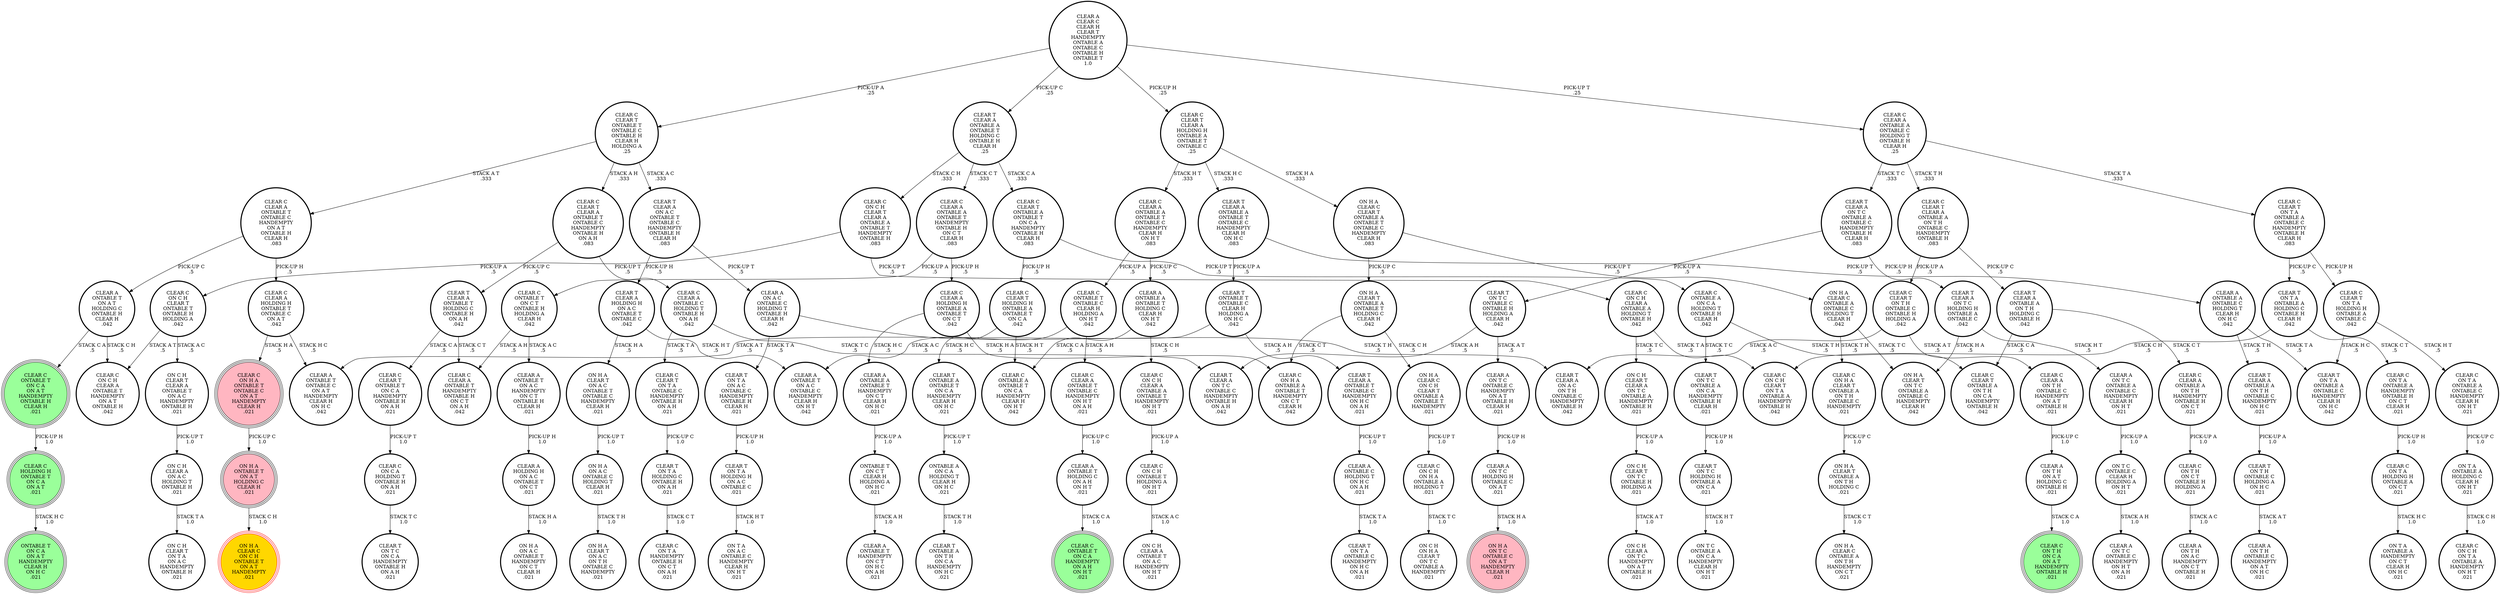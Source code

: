 digraph {
"CLEAR A\nONTABLE T\nON A C\nHANDEMPTY\nON C T\nONTABLE H\nCLEAR H\n.021\n" -> "CLEAR A\nHOLDING H\nON A C\nONTABLE T\nON C T\n.021\n"[label="PICK-UP H\n1.0\n"];
"CLEAR A\nONTABLE T\nON A T\nHOLDING C\nONTABLE H\nCLEAR H\n.042\n" -> "CLEAR C\nONTABLE T\nON C A\nON A T\nHANDEMPTY\nONTABLE H\nCLEAR H\n.021\n"[label="STACK C A\n.5\n"];
"CLEAR A\nONTABLE T\nON A T\nHOLDING C\nONTABLE H\nCLEAR H\n.042\n" -> "CLEAR C\nON C H\nCLEAR A\nONTABLE T\nHANDEMPTY\nON A T\nONTABLE H\n.042\n"[label="STACK C H\n.5\n"];
"ON H A\nCLEAR T\nONTABLE A\nON T H\nHOLDING C\n.021\n" -> "ON H A\nCLEAR C\nONTABLE A\nON T H\nHANDEMPTY\nON C T\n.021\n"[label="STACK C T\n1.0\n"];
"CLEAR C\nCLEAR T\nONTABLE T\nON C A\nHANDEMPTY\nONTABLE H\nON A H\n.021\n" -> "CLEAR C\nON C A\nHOLDING T\nONTABLE H\nON A H\n.021\n"[label="PICK-UP T\n1.0\n"];
"CLEAR T\nONTABLE A\nONTABLE T\nON C A\nHANDEMPTY\nCLEAR H\nON H C\n.021\n" -> "ONTABLE A\nON C A\nHOLDING T\nCLEAR H\nON H C\n.021\n"[label="PICK-UP T\n1.0\n"];
"CLEAR C\nHOLDING H\nONTABLE T\nON C A\nON A T\n.021\n" -> "ONTABLE T\nON C A\nON A T\nHANDEMPTY\nCLEAR H\nON H C\n.021\n"[label="STACK H C\n1.0\n"];
"CLEAR C\nCLEAR T\nONTABLE T\nONTABLE C\nONTABLE H\nCLEAR H\nHOLDING A\n.25\n" -> "CLEAR T\nCLEAR A\nON A C\nONTABLE T\nONTABLE C\nHANDEMPTY\nONTABLE H\nCLEAR H\n.083\n"[label="STACK A C\n.333\n"];
"CLEAR C\nCLEAR T\nONTABLE T\nONTABLE C\nONTABLE H\nCLEAR H\nHOLDING A\n.25\n" -> "CLEAR C\nCLEAR T\nCLEAR A\nONTABLE T\nONTABLE C\nHANDEMPTY\nONTABLE H\nON A H\n.083\n"[label="STACK A H\n.333\n"];
"CLEAR C\nCLEAR T\nONTABLE T\nONTABLE C\nONTABLE H\nCLEAR H\nHOLDING A\n.25\n" -> "CLEAR C\nCLEAR A\nONTABLE T\nONTABLE C\nHANDEMPTY\nON A T\nONTABLE H\nCLEAR H\n.083\n"[label="STACK A T\n.333\n"];
"CLEAR C\nON T A\nONTABLE A\nONTABLE C\nHANDEMPTY\nCLEAR H\nON H T\n.021\n" -> "ON T A\nONTABLE A\nHOLDING C\nCLEAR H\nON H T\n.021\n"[label="PICK-UP C\n1.0\n"];
"CLEAR C\nON C H\nCLEAR A\nONTABLE A\nHOLDING T\nONTABLE H\n.042\n" -> "CLEAR C\nON C H\nCLEAR T\nON T A\nONTABLE A\nHANDEMPTY\nONTABLE H\n.042\n"[label="STACK T A\n.5\n"];
"CLEAR C\nON C H\nCLEAR A\nONTABLE A\nHOLDING T\nONTABLE H\n.042\n" -> "ON C H\nCLEAR T\nCLEAR A\nON T C\nONTABLE A\nHANDEMPTY\nONTABLE H\n.021\n"[label="STACK T C\n.5\n"];
"CLEAR C\nON T A\nONTABLE A\nHANDEMPTY\nONTABLE H\nON C T\nCLEAR H\n.021\n" -> "CLEAR C\nON T A\nHOLDING H\nONTABLE A\nON C T\n.021\n"[label="PICK-UP H\n1.0\n"];
"CLEAR C\nON C H\nONTABLE T\nHOLDING A\nON H T\n.021\n" -> "ON C H\nCLEAR A\nONTABLE T\nON A C\nHANDEMPTY\nON H T\n.021\n"[label="STACK A C\n1.0\n"];
"CLEAR T\nCLEAR A\nONTABLE T\nONTABLE C\nHANDEMPTY\nON H C\nON A H\n.021\n" -> "CLEAR A\nONTABLE C\nHOLDING T\nON H C\nON A H\n.021\n"[label="PICK-UP T\n1.0\n"];
"CLEAR C\nON C A\nHOLDING T\nONTABLE H\nON A H\n.021\n" -> "CLEAR T\nON T C\nON C A\nHANDEMPTY\nONTABLE H\nON A H\n.021\n"[label="STACK T C\n1.0\n"];
"ON H A\nCLEAR C\nON C H\nCLEAR T\nONTABLE A\nONTABLE T\nHANDEMPTY\n.021\n" -> "CLEAR C\nON C H\nON H A\nONTABLE A\nHOLDING T\n.021\n"[label="PICK-UP T\n1.0\n"];
"CLEAR C\nONTABLE T\nON C T\nONTABLE H\nHOLDING A\nCLEAR H\n.042\n" -> "CLEAR A\nONTABLE T\nON A C\nHANDEMPTY\nON C T\nONTABLE H\nCLEAR H\n.021\n"[label="STACK A C\n.5\n"];
"CLEAR C\nONTABLE T\nON C T\nONTABLE H\nHOLDING A\nCLEAR H\n.042\n" -> "CLEAR C\nCLEAR A\nONTABLE T\nHANDEMPTY\nONTABLE H\nON C T\nON A H\n.042\n"[label="STACK A H\n.5\n"];
"ON H A\nONTABLE T\nON A T\nHOLDING C\nCLEAR H\n.021\n" -> "ON H A\nCLEAR C\nON C H\nONTABLE T\nON A T\nHANDEMPTY\n.021\n"[label="STACK C H\n1.0\n"];
"CLEAR C\nCLEAR T\nON T H\nONTABLE C\nONTABLE H\nHOLDING A\n.042\n" -> "CLEAR C\nCLEAR A\nON T H\nONTABLE C\nHANDEMPTY\nON A T\nONTABLE H\n.021\n"[label="STACK A T\n.5\n"];
"CLEAR C\nCLEAR T\nON T H\nONTABLE C\nONTABLE H\nHOLDING A\n.042\n" -> "CLEAR T\nCLEAR A\nON A C\nON T H\nONTABLE C\nHANDEMPTY\nONTABLE H\n.042\n"[label="STACK A C\n.5\n"];
"CLEAR C\nCLEAR T\nONTABLE A\nONTABLE T\nON C A\nHANDEMPTY\nONTABLE H\nCLEAR H\n.083\n" -> "CLEAR C\nONTABLE A\nON C A\nHOLDING T\nONTABLE H\nCLEAR H\n.042\n"[label="PICK-UP T\n.5\n"];
"CLEAR C\nCLEAR T\nONTABLE A\nONTABLE T\nON C A\nHANDEMPTY\nONTABLE H\nCLEAR H\n.083\n" -> "CLEAR C\nCLEAR T\nHOLDING H\nONTABLE A\nONTABLE T\nON C A\n.042\n"[label="PICK-UP H\n.5\n"];
"ON T C\nONTABLE C\nCLEAR H\nHOLDING A\nON H T\n.021\n" -> "CLEAR A\nON T C\nONTABLE C\nHANDEMPTY\nON H T\nON A H\n.021\n"[label="STACK A H\n1.0\n"];
"CLEAR T\nCLEAR A\nHOLDING H\nON A C\nONTABLE T\nONTABLE C\n.042\n" -> "CLEAR A\nONTABLE T\nON A C\nONTABLE C\nHANDEMPTY\nCLEAR H\nON H T\n.042\n"[label="STACK H T\n.5\n"];
"CLEAR T\nCLEAR A\nHOLDING H\nON A C\nONTABLE T\nONTABLE C\n.042\n" -> "ON H A\nCLEAR T\nON A C\nONTABLE T\nONTABLE C\nHANDEMPTY\nCLEAR H\n.021\n"[label="STACK H A\n.5\n"];
"CLEAR A\nONTABLE T\nHOLDING C\nON A H\nON H T\n.021\n" -> "CLEAR C\nONTABLE T\nON C A\nHANDEMPTY\nON A H\nON H T\n.021\n"[label="STACK C A\n1.0\n"];
"CLEAR A\nCLEAR C\nCLEAR H\nCLEAR T\nHANDEMPTY\nONTABLE A\nONTABLE C\nONTABLE H\nONTABLE T\n1.0\n" -> "CLEAR C\nCLEAR T\nONTABLE T\nONTABLE C\nONTABLE H\nCLEAR H\nHOLDING A\n.25\n"[label="PICK-UP A\n.25\n"];
"CLEAR A\nCLEAR C\nCLEAR H\nCLEAR T\nHANDEMPTY\nONTABLE A\nONTABLE C\nONTABLE H\nONTABLE T\n1.0\n" -> "CLEAR T\nCLEAR A\nONTABLE A\nONTABLE T\nHOLDING C\nONTABLE H\nCLEAR H\n.25\n"[label="PICK-UP C\n.25\n"];
"CLEAR A\nCLEAR C\nCLEAR H\nCLEAR T\nHANDEMPTY\nONTABLE A\nONTABLE C\nONTABLE H\nONTABLE T\n1.0\n" -> "CLEAR C\nCLEAR T\nCLEAR A\nHOLDING H\nONTABLE A\nONTABLE T\nONTABLE C\n.25\n"[label="PICK-UP H\n.25\n"];
"CLEAR A\nCLEAR C\nCLEAR H\nCLEAR T\nHANDEMPTY\nONTABLE A\nONTABLE C\nONTABLE H\nONTABLE T\n1.0\n" -> "CLEAR C\nCLEAR A\nONTABLE A\nONTABLE C\nHOLDING T\nONTABLE H\nCLEAR H\n.25\n"[label="PICK-UP T\n.25\n"];
"CLEAR T\nCLEAR A\nON T C\nHOLDING H\nONTABLE A\nONTABLE C\n.042\n" -> "ON H A\nCLEAR T\nON T C\nONTABLE A\nONTABLE C\nHANDEMPTY\nCLEAR H\n.042\n"[label="STACK H A\n.5\n"];
"CLEAR T\nCLEAR A\nON T C\nHOLDING H\nONTABLE A\nONTABLE C\n.042\n" -> "CLEAR A\nON T C\nONTABLE A\nONTABLE C\nHANDEMPTY\nCLEAR H\nON H T\n.021\n"[label="STACK H T\n.5\n"];
"CLEAR A\nONTABLE A\nONTABLE T\nHOLDING C\nCLEAR H\nON H T\n.042\n" -> "CLEAR C\nONTABLE A\nONTABLE T\nON C A\nHANDEMPTY\nCLEAR H\nON H T\n.042\n"[label="STACK C A\n.5\n"];
"CLEAR A\nONTABLE A\nONTABLE T\nHOLDING C\nCLEAR H\nON H T\n.042\n" -> "CLEAR C\nON C H\nCLEAR A\nONTABLE A\nONTABLE T\nHANDEMPTY\nON H T\n.021\n"[label="STACK C H\n.5\n"];
"ON C H\nCLEAR T\nCLEAR A\nONTABLE T\nON A C\nHANDEMPTY\nONTABLE H\n.021\n" -> "ON C H\nCLEAR A\nON A C\nHOLDING T\nONTABLE H\n.021\n"[label="PICK-UP T\n1.0\n"];
"CLEAR C\nON H A\nONTABLE T\nONTABLE C\nON A T\nHANDEMPTY\nCLEAR H\n.021\n" -> "ON H A\nONTABLE T\nON A T\nHOLDING C\nCLEAR H\n.021\n"[label="PICK-UP C\n1.0\n"];
"CLEAR T\nON T C\nHOLDING H\nONTABLE A\nON C A\n.021\n" -> "ON T C\nONTABLE A\nON C A\nHANDEMPTY\nCLEAR H\nON H T\n.021\n"[label="STACK H T\n1.0\n"];
"CLEAR T\nON T C\nONTABLE C\nONTABLE H\nHOLDING A\nCLEAR H\n.042\n" -> "CLEAR A\nON T C\nONTABLE C\nHANDEMPTY\nON A T\nONTABLE H\nCLEAR H\n.021\n"[label="STACK A T\n.5\n"];
"CLEAR T\nON T C\nONTABLE C\nONTABLE H\nHOLDING A\nCLEAR H\n.042\n" -> "CLEAR T\nCLEAR A\nON T C\nONTABLE C\nHANDEMPTY\nONTABLE H\nON A H\n.042\n"[label="STACK A H\n.5\n"];
"CLEAR C\nCLEAR A\nONTABLE C\nHOLDING T\nONTABLE H\nON A H\n.042\n" -> "CLEAR T\nCLEAR A\nON T C\nONTABLE C\nHANDEMPTY\nONTABLE H\nON A H\n.042\n"[label="STACK T C\n.5\n"];
"CLEAR C\nCLEAR A\nONTABLE C\nHOLDING T\nONTABLE H\nON A H\n.042\n" -> "CLEAR C\nCLEAR T\nON T A\nONTABLE C\nHANDEMPTY\nONTABLE H\nON A H\n.021\n"[label="STACK T A\n.5\n"];
"ON C H\nCLEAR A\nON A C\nHOLDING T\nONTABLE H\n.021\n" -> "ON C H\nCLEAR T\nON T A\nON A C\nHANDEMPTY\nONTABLE H\n.021\n"[label="STACK T A\n1.0\n"];
"CLEAR C\nCLEAR T\nCLEAR A\nHOLDING H\nONTABLE A\nONTABLE T\nONTABLE C\n.25\n" -> "ON H A\nCLEAR C\nCLEAR T\nONTABLE A\nONTABLE T\nONTABLE C\nHANDEMPTY\nCLEAR H\n.083\n"[label="STACK H A\n.333\n"];
"CLEAR C\nCLEAR T\nCLEAR A\nHOLDING H\nONTABLE A\nONTABLE T\nONTABLE C\n.25\n" -> "CLEAR T\nCLEAR A\nONTABLE A\nONTABLE T\nONTABLE C\nHANDEMPTY\nCLEAR H\nON H C\n.083\n"[label="STACK H C\n.333\n"];
"CLEAR C\nCLEAR T\nCLEAR A\nHOLDING H\nONTABLE A\nONTABLE T\nONTABLE C\n.25\n" -> "CLEAR C\nCLEAR A\nONTABLE A\nONTABLE T\nONTABLE C\nHANDEMPTY\nCLEAR H\nON H T\n.083\n"[label="STACK H T\n.333\n"];
"CLEAR T\nON T H\nONTABLE C\nHOLDING A\nON H C\n.021\n" -> "CLEAR A\nON T H\nONTABLE C\nHANDEMPTY\nON A T\nON H C\n.021\n"[label="STACK A T\n1.0\n"];
"CLEAR T\nCLEAR A\nON T C\nONTABLE A\nONTABLE C\nHANDEMPTY\nONTABLE H\nCLEAR H\n.083\n" -> "CLEAR T\nCLEAR A\nON T C\nHOLDING H\nONTABLE A\nONTABLE C\n.042\n"[label="PICK-UP H\n.5\n"];
"CLEAR T\nCLEAR A\nON T C\nONTABLE A\nONTABLE C\nHANDEMPTY\nONTABLE H\nCLEAR H\n.083\n" -> "CLEAR T\nON T C\nONTABLE C\nONTABLE H\nHOLDING A\nCLEAR H\n.042\n"[label="PICK-UP A\n.5\n"];
"CLEAR C\nCLEAR A\nONTABLE A\nONTABLE T\nONTABLE C\nHANDEMPTY\nCLEAR H\nON H T\n.083\n" -> "CLEAR A\nONTABLE A\nONTABLE T\nHOLDING C\nCLEAR H\nON H T\n.042\n"[label="PICK-UP C\n.5\n"];
"CLEAR C\nCLEAR A\nONTABLE A\nONTABLE T\nONTABLE C\nHANDEMPTY\nCLEAR H\nON H T\n.083\n" -> "CLEAR C\nONTABLE T\nONTABLE C\nCLEAR H\nHOLDING A\nON H T\n.042\n"[label="PICK-UP A\n.5\n"];
"CLEAR C\nCLEAR A\nHOLDING H\nONTABLE A\nONTABLE T\nON C T\n.042\n" -> "CLEAR A\nONTABLE A\nONTABLE T\nHANDEMPTY\nON C T\nCLEAR H\nON H C\n.021\n"[label="STACK H C\n.5\n"];
"CLEAR C\nCLEAR A\nHOLDING H\nONTABLE A\nONTABLE T\nON C T\n.042\n" -> "CLEAR C\nON H A\nONTABLE A\nONTABLE T\nHANDEMPTY\nON C T\nCLEAR H\n.042\n"[label="STACK H A\n.5\n"];
"CLEAR T\nON T A\nON A C\nONTABLE C\nHANDEMPTY\nONTABLE H\nCLEAR H\n.021\n" -> "CLEAR T\nON T A\nHOLDING H\nON A C\nONTABLE C\n.021\n"[label="PICK-UP H\n1.0\n"];
"CLEAR C\nON T H\nON C T\nONTABLE H\nHOLDING A\n.021\n" -> "CLEAR A\nON T H\nON A C\nHANDEMPTY\nON C T\nONTABLE H\n.021\n"[label="STACK A C\n1.0\n"];
"CLEAR C\nCLEAR A\nONTABLE A\nONTABLE C\nHOLDING T\nONTABLE H\nCLEAR H\n.25\n" -> "CLEAR T\nCLEAR A\nON T C\nONTABLE A\nONTABLE C\nHANDEMPTY\nONTABLE H\nCLEAR H\n.083\n"[label="STACK T C\n.333\n"];
"CLEAR C\nCLEAR A\nONTABLE A\nONTABLE C\nHOLDING T\nONTABLE H\nCLEAR H\n.25\n" -> "CLEAR C\nCLEAR T\nCLEAR A\nONTABLE A\nON T H\nONTABLE C\nHANDEMPTY\nONTABLE H\n.083\n"[label="STACK T H\n.333\n"];
"CLEAR C\nCLEAR A\nONTABLE A\nONTABLE C\nHOLDING T\nONTABLE H\nCLEAR H\n.25\n" -> "CLEAR C\nCLEAR T\nON T A\nONTABLE A\nONTABLE C\nHANDEMPTY\nONTABLE H\nCLEAR H\n.083\n"[label="STACK T A\n.333\n"];
"ONTABLE A\nON C A\nHOLDING T\nCLEAR H\nON H C\n.021\n" -> "CLEAR T\nONTABLE A\nON T H\nON C A\nHANDEMPTY\nON H C\n.021\n"[label="STACK T H\n1.0\n"];
"CLEAR A\nONTABLE C\nHOLDING T\nON H C\nON A H\n.021\n" -> "CLEAR T\nON T A\nONTABLE C\nHANDEMPTY\nON H C\nON A H\n.021\n"[label="STACK T A\n1.0\n"];
"CLEAR T\nCLEAR A\nONTABLE T\nHOLDING C\nONTABLE H\nON A H\n.042\n" -> "CLEAR C\nCLEAR T\nONTABLE T\nON C A\nHANDEMPTY\nONTABLE H\nON A H\n.021\n"[label="STACK C A\n.5\n"];
"CLEAR T\nCLEAR A\nONTABLE T\nHOLDING C\nONTABLE H\nON A H\n.042\n" -> "CLEAR C\nCLEAR A\nONTABLE T\nHANDEMPTY\nONTABLE H\nON C T\nON A H\n.042\n"[label="STACK C T\n.5\n"];
"ONTABLE T\nON C T\nCLEAR H\nHOLDING A\nON H C\n.021\n" -> "CLEAR A\nONTABLE T\nHANDEMPTY\nON C T\nON H C\nON A H\n.021\n"[label="STACK A H\n1.0\n"];
"CLEAR C\nONTABLE T\nON C A\nON A T\nHANDEMPTY\nONTABLE H\nCLEAR H\n.021\n" -> "CLEAR C\nHOLDING H\nONTABLE T\nON C A\nON A T\n.021\n"[label="PICK-UP H\n1.0\n"];
"CLEAR T\nON T C\nONTABLE A\nON C A\nHANDEMPTY\nONTABLE H\nCLEAR H\n.021\n" -> "CLEAR T\nON T C\nHOLDING H\nONTABLE A\nON C A\n.021\n"[label="PICK-UP H\n1.0\n"];
"CLEAR A\nONTABLE A\nONTABLE C\nHOLDING T\nCLEAR H\nON H C\n.042\n" -> "CLEAR T\nCLEAR A\nONTABLE A\nON T H\nONTABLE C\nHANDEMPTY\nON H C\n.021\n"[label="STACK T H\n.5\n"];
"CLEAR A\nONTABLE A\nONTABLE C\nHOLDING T\nCLEAR H\nON H C\n.042\n" -> "CLEAR T\nON T A\nONTABLE A\nONTABLE C\nHANDEMPTY\nCLEAR H\nON H C\n.042\n"[label="STACK T A\n.5\n"];
"ON H A\nCLEAR C\nCLEAR T\nONTABLE A\nONTABLE T\nONTABLE C\nHANDEMPTY\nCLEAR H\n.083\n" -> "ON H A\nCLEAR C\nONTABLE A\nONTABLE C\nHOLDING T\nCLEAR H\n.042\n"[label="PICK-UP T\n.5\n"];
"ON H A\nCLEAR C\nCLEAR T\nONTABLE A\nONTABLE T\nONTABLE C\nHANDEMPTY\nCLEAR H\n.083\n" -> "ON H A\nCLEAR T\nONTABLE A\nONTABLE T\nHOLDING C\nCLEAR H\n.042\n"[label="PICK-UP C\n.5\n"];
"CLEAR T\nCLEAR A\nONTABLE A\nONTABLE T\nHOLDING C\nONTABLE H\nCLEAR H\n.25\n" -> "CLEAR C\nCLEAR T\nONTABLE A\nONTABLE T\nON C A\nHANDEMPTY\nONTABLE H\nCLEAR H\n.083\n"[label="STACK C A\n.333\n"];
"CLEAR T\nCLEAR A\nONTABLE A\nONTABLE T\nHOLDING C\nONTABLE H\nCLEAR H\n.25\n" -> "CLEAR C\nON C H\nCLEAR T\nCLEAR A\nONTABLE A\nONTABLE T\nHANDEMPTY\nONTABLE H\n.083\n"[label="STACK C H\n.333\n"];
"CLEAR T\nCLEAR A\nONTABLE A\nONTABLE T\nHOLDING C\nONTABLE H\nCLEAR H\n.25\n" -> "CLEAR C\nCLEAR A\nONTABLE A\nONTABLE T\nHANDEMPTY\nONTABLE H\nON C T\nCLEAR H\n.083\n"[label="STACK C T\n.333\n"];
"CLEAR C\nCLEAR A\nONTABLE A\nON T H\nHANDEMPTY\nONTABLE H\nON C T\n.021\n" -> "CLEAR C\nON T H\nON C T\nONTABLE H\nHOLDING A\n.021\n"[label="PICK-UP A\n1.0\n"];
"CLEAR C\nON C H\nCLEAR T\nCLEAR A\nONTABLE A\nONTABLE T\nHANDEMPTY\nONTABLE H\n.083\n" -> "CLEAR C\nON C H\nCLEAR A\nONTABLE A\nHOLDING T\nONTABLE H\n.042\n"[label="PICK-UP T\n.5\n"];
"CLEAR C\nON C H\nCLEAR T\nCLEAR A\nONTABLE A\nONTABLE T\nHANDEMPTY\nONTABLE H\n.083\n" -> "CLEAR C\nON C H\nCLEAR T\nONTABLE T\nONTABLE H\nHOLDING A\n.042\n"[label="PICK-UP A\n.5\n"];
"CLEAR C\nCLEAR T\nCLEAR A\nONTABLE T\nONTABLE C\nHANDEMPTY\nONTABLE H\nON A H\n.083\n" -> "CLEAR T\nCLEAR A\nONTABLE T\nHOLDING C\nONTABLE H\nON A H\n.042\n"[label="PICK-UP C\n.5\n"];
"CLEAR C\nCLEAR T\nCLEAR A\nONTABLE T\nONTABLE C\nHANDEMPTY\nONTABLE H\nON A H\n.083\n" -> "CLEAR C\nCLEAR A\nONTABLE C\nHOLDING T\nONTABLE H\nON A H\n.042\n"[label="PICK-UP T\n.5\n"];
"CLEAR C\nCLEAR T\nCLEAR A\nONTABLE A\nON T H\nONTABLE C\nHANDEMPTY\nONTABLE H\n.083\n" -> "CLEAR C\nCLEAR T\nON T H\nONTABLE C\nONTABLE H\nHOLDING A\n.042\n"[label="PICK-UP A\n.5\n"];
"CLEAR C\nCLEAR T\nCLEAR A\nONTABLE A\nON T H\nONTABLE C\nHANDEMPTY\nONTABLE H\n.083\n" -> "CLEAR T\nCLEAR A\nONTABLE A\nON T H\nHOLDING C\nONTABLE H\n.042\n"[label="PICK-UP C\n.5\n"];
"CLEAR A\nON T C\nHOLDING H\nONTABLE C\nON A T\n.021\n" -> "ON H A\nON T C\nONTABLE C\nON A T\nHANDEMPTY\nCLEAR H\n.021\n"[label="STACK H A\n1.0\n"];
"CLEAR C\nONTABLE T\nONTABLE C\nCLEAR H\nHOLDING A\nON H T\n.042\n" -> "CLEAR A\nONTABLE T\nON A C\nONTABLE C\nHANDEMPTY\nCLEAR H\nON H T\n.042\n"[label="STACK A C\n.5\n"];
"CLEAR C\nONTABLE T\nONTABLE C\nCLEAR H\nHOLDING A\nON H T\n.042\n" -> "CLEAR C\nCLEAR A\nONTABLE T\nONTABLE C\nHANDEMPTY\nON H T\nON A H\n.021\n"[label="STACK A H\n.5\n"];
"CLEAR C\nON C H\nCLEAR A\nONTABLE A\nONTABLE T\nHANDEMPTY\nON H T\n.021\n" -> "CLEAR C\nON C H\nONTABLE T\nHOLDING A\nON H T\n.021\n"[label="PICK-UP A\n1.0\n"];
"CLEAR T\nON T A\nONTABLE A\nHOLDING C\nONTABLE H\nCLEAR H\n.042\n" -> "CLEAR C\nON T A\nONTABLE A\nHANDEMPTY\nONTABLE H\nON C T\nCLEAR H\n.021\n"[label="STACK C T\n.5\n"];
"CLEAR T\nON T A\nONTABLE A\nHOLDING C\nONTABLE H\nCLEAR H\n.042\n" -> "CLEAR C\nON C H\nCLEAR T\nON T A\nONTABLE A\nHANDEMPTY\nONTABLE H\n.042\n"[label="STACK C H\n.5\n"];
"CLEAR T\nONTABLE T\nONTABLE C\nCLEAR H\nHOLDING A\nON H C\n.042\n" -> "CLEAR T\nCLEAR A\nONTABLE T\nONTABLE C\nHANDEMPTY\nON H C\nON A H\n.021\n"[label="STACK A H\n.5\n"];
"CLEAR T\nONTABLE T\nONTABLE C\nCLEAR H\nHOLDING A\nON H C\n.042\n" -> "CLEAR A\nONTABLE T\nONTABLE C\nON A T\nHANDEMPTY\nCLEAR H\nON H C\n.042\n"[label="STACK A T\n.5\n"];
"CLEAR C\nCLEAR T\nHOLDING H\nONTABLE A\nONTABLE T\nON C A\n.042\n" -> "CLEAR T\nONTABLE A\nONTABLE T\nON C A\nHANDEMPTY\nCLEAR H\nON H C\n.021\n"[label="STACK H C\n.5\n"];
"CLEAR C\nCLEAR T\nHOLDING H\nONTABLE A\nONTABLE T\nON C A\n.042\n" -> "CLEAR C\nONTABLE A\nONTABLE T\nON C A\nHANDEMPTY\nCLEAR H\nON H T\n.042\n"[label="STACK H T\n.5\n"];
"CLEAR A\nON T C\nONTABLE C\nHANDEMPTY\nON A T\nONTABLE H\nCLEAR H\n.021\n" -> "CLEAR A\nON T C\nHOLDING H\nONTABLE C\nON A T\n.021\n"[label="PICK-UP H\n1.0\n"];
"ON H A\nCLEAR T\nON A C\nONTABLE T\nONTABLE C\nHANDEMPTY\nCLEAR H\n.021\n" -> "ON H A\nON A C\nONTABLE C\nHOLDING T\nCLEAR H\n.021\n"[label="PICK-UP T\n1.0\n"];
"CLEAR C\nCLEAR A\nONTABLE T\nONTABLE C\nHANDEMPTY\nON A T\nONTABLE H\nCLEAR H\n.083\n" -> "CLEAR C\nCLEAR A\nHOLDING H\nONTABLE T\nONTABLE C\nON A T\n.042\n"[label="PICK-UP H\n.5\n"];
"CLEAR C\nCLEAR A\nONTABLE T\nONTABLE C\nHANDEMPTY\nON A T\nONTABLE H\nCLEAR H\n.083\n" -> "CLEAR A\nONTABLE T\nON A T\nHOLDING C\nONTABLE H\nCLEAR H\n.042\n"[label="PICK-UP C\n.5\n"];
"CLEAR C\nCLEAR T\nON T A\nONTABLE C\nHANDEMPTY\nONTABLE H\nON A H\n.021\n" -> "CLEAR T\nON T A\nHOLDING C\nONTABLE H\nON A H\n.021\n"[label="PICK-UP C\n1.0\n"];
"CLEAR C\nON C H\nON H A\nONTABLE A\nHOLDING T\n.021\n" -> "ON C H\nON H A\nCLEAR T\nON T C\nONTABLE A\nHANDEMPTY\n.021\n"[label="STACK T C\n1.0\n"];
"CLEAR C\nCLEAR A\nON T H\nONTABLE C\nHANDEMPTY\nON A T\nONTABLE H\n.021\n" -> "CLEAR A\nON T H\nON A T\nHOLDING C\nONTABLE H\n.021\n"[label="PICK-UP C\n1.0\n"];
"CLEAR C\nON T A\nHOLDING H\nONTABLE A\nON C T\n.021\n" -> "ON T A\nONTABLE A\nHANDEMPTY\nON C T\nCLEAR H\nON H C\n.021\n"[label="STACK H C\n1.0\n"];
"CLEAR C\nCLEAR T\nON T A\nHOLDING H\nONTABLE A\nONTABLE C\n.042\n" -> "CLEAR T\nON T A\nONTABLE A\nONTABLE C\nHANDEMPTY\nCLEAR H\nON H C\n.042\n"[label="STACK H C\n.5\n"];
"CLEAR C\nCLEAR T\nON T A\nHOLDING H\nONTABLE A\nONTABLE C\n.042\n" -> "CLEAR C\nON T A\nONTABLE A\nONTABLE C\nHANDEMPTY\nCLEAR H\nON H T\n.021\n"[label="STACK H T\n.5\n"];
"CLEAR A\nHOLDING H\nON A C\nONTABLE T\nON C T\n.021\n" -> "ON H A\nON A C\nONTABLE T\nHANDEMPTY\nON C T\nCLEAR H\n.021\n"[label="STACK H A\n1.0\n"];
"CLEAR C\nCLEAR A\nONTABLE A\nONTABLE T\nHANDEMPTY\nONTABLE H\nON C T\nCLEAR H\n.083\n" -> "CLEAR C\nCLEAR A\nHOLDING H\nONTABLE A\nONTABLE T\nON C T\n.042\n"[label="PICK-UP H\n.5\n"];
"CLEAR C\nCLEAR A\nONTABLE A\nONTABLE T\nHANDEMPTY\nONTABLE H\nON C T\nCLEAR H\n.083\n" -> "CLEAR C\nONTABLE T\nON C T\nONTABLE H\nHOLDING A\nCLEAR H\n.042\n"[label="PICK-UP A\n.5\n"];
"CLEAR T\nCLEAR A\nONTABLE A\nON T H\nONTABLE C\nHANDEMPTY\nON H C\n.021\n" -> "CLEAR T\nON T H\nONTABLE C\nHOLDING A\nON H C\n.021\n"[label="PICK-UP A\n1.0\n"];
"CLEAR T\nCLEAR A\nON A C\nONTABLE T\nONTABLE C\nHANDEMPTY\nONTABLE H\nCLEAR H\n.083\n" -> "CLEAR A\nON A C\nONTABLE C\nHOLDING T\nONTABLE H\nCLEAR H\n.042\n"[label="PICK-UP T\n.5\n"];
"CLEAR T\nCLEAR A\nON A C\nONTABLE T\nONTABLE C\nHANDEMPTY\nONTABLE H\nCLEAR H\n.083\n" -> "CLEAR T\nCLEAR A\nHOLDING H\nON A C\nONTABLE T\nONTABLE C\n.042\n"[label="PICK-UP H\n.5\n"];
"CLEAR A\nON T H\nON A T\nHOLDING C\nONTABLE H\n.021\n" -> "CLEAR C\nON T H\nON C A\nON A T\nHANDEMPTY\nONTABLE H\n.021\n"[label="STACK C A\n1.0\n"];
"CLEAR C\nCLEAR A\nHOLDING H\nONTABLE T\nONTABLE C\nON A T\n.042\n" -> "CLEAR A\nONTABLE T\nONTABLE C\nON A T\nHANDEMPTY\nCLEAR H\nON H C\n.042\n"[label="STACK H C\n.5\n"];
"CLEAR C\nCLEAR A\nHOLDING H\nONTABLE T\nONTABLE C\nON A T\n.042\n" -> "CLEAR C\nON H A\nONTABLE T\nONTABLE C\nON A T\nHANDEMPTY\nCLEAR H\n.021\n"[label="STACK H A\n.5\n"];
"CLEAR C\nONTABLE A\nON C A\nHOLDING T\nONTABLE H\nCLEAR H\n.042\n" -> "CLEAR C\nCLEAR T\nONTABLE A\nON T H\nON C A\nHANDEMPTY\nONTABLE H\n.042\n"[label="STACK T H\n.5\n"];
"CLEAR C\nONTABLE A\nON C A\nHOLDING T\nONTABLE H\nCLEAR H\n.042\n" -> "CLEAR T\nON T C\nONTABLE A\nON C A\nHANDEMPTY\nONTABLE H\nCLEAR H\n.021\n"[label="STACK T C\n.5\n"];
"CLEAR A\nONTABLE A\nONTABLE T\nHANDEMPTY\nON C T\nCLEAR H\nON H C\n.021\n" -> "ONTABLE T\nON C T\nCLEAR H\nHOLDING A\nON H C\n.021\n"[label="PICK-UP A\n1.0\n"];
"CLEAR C\nON C H\nCLEAR T\nONTABLE T\nONTABLE H\nHOLDING A\n.042\n" -> "ON C H\nCLEAR T\nCLEAR A\nONTABLE T\nON A C\nHANDEMPTY\nONTABLE H\n.021\n"[label="STACK A C\n.5\n"];
"CLEAR C\nON C H\nCLEAR T\nONTABLE T\nONTABLE H\nHOLDING A\n.042\n" -> "CLEAR C\nON C H\nCLEAR A\nONTABLE T\nHANDEMPTY\nON A T\nONTABLE H\n.042\n"[label="STACK A T\n.5\n"];
"ON H A\nCLEAR C\nONTABLE A\nONTABLE C\nHOLDING T\nCLEAR H\n.042\n" -> "CLEAR C\nON H A\nCLEAR T\nONTABLE A\nON T H\nONTABLE C\nHANDEMPTY\n.021\n"[label="STACK T H\n.5\n"];
"ON H A\nCLEAR C\nONTABLE A\nONTABLE C\nHOLDING T\nCLEAR H\n.042\n" -> "ON H A\nCLEAR T\nON T C\nONTABLE A\nONTABLE C\nHANDEMPTY\nCLEAR H\n.042\n"[label="STACK T C\n.5\n"];
"ON T A\nONTABLE A\nHOLDING C\nCLEAR H\nON H T\n.021\n" -> "CLEAR C\nON C H\nON T A\nONTABLE A\nHANDEMPTY\nON H T\n.021\n"[label="STACK C H\n1.0\n"];
"ON C H\nCLEAR T\nON T C\nONTABLE H\nHOLDING A\n.021\n" -> "ON C H\nCLEAR A\nON T C\nHANDEMPTY\nON A T\nONTABLE H\n.021\n"[label="STACK A T\n1.0\n"];
"CLEAR A\nON T C\nONTABLE A\nONTABLE C\nHANDEMPTY\nCLEAR H\nON H T\n.021\n" -> "ON T C\nONTABLE C\nCLEAR H\nHOLDING A\nON H T\n.021\n"[label="PICK-UP A\n1.0\n"];
"CLEAR T\nCLEAR A\nONTABLE A\nON T H\nHOLDING C\nONTABLE H\n.042\n" -> "CLEAR C\nCLEAR T\nONTABLE A\nON T H\nON C A\nHANDEMPTY\nONTABLE H\n.042\n"[label="STACK C A\n.5\n"];
"CLEAR T\nCLEAR A\nONTABLE A\nON T H\nHOLDING C\nONTABLE H\n.042\n" -> "CLEAR C\nCLEAR A\nONTABLE A\nON T H\nHANDEMPTY\nONTABLE H\nON C T\n.021\n"[label="STACK C T\n.5\n"];
"ON C H\nCLEAR T\nCLEAR A\nON T C\nONTABLE A\nHANDEMPTY\nONTABLE H\n.021\n" -> "ON C H\nCLEAR T\nON T C\nONTABLE H\nHOLDING A\n.021\n"[label="PICK-UP A\n1.0\n"];
"CLEAR T\nON T A\nHOLDING H\nON A C\nONTABLE C\n.021\n" -> "ON T A\nON A C\nONTABLE C\nHANDEMPTY\nCLEAR H\nON H T\n.021\n"[label="STACK H T\n1.0\n"];
"ON H A\nON A C\nONTABLE C\nHOLDING T\nCLEAR H\n.021\n" -> "ON H A\nCLEAR T\nON A C\nON T H\nONTABLE C\nHANDEMPTY\n.021\n"[label="STACK T H\n1.0\n"];
"CLEAR T\nCLEAR A\nONTABLE A\nONTABLE T\nONTABLE C\nHANDEMPTY\nCLEAR H\nON H C\n.083\n" -> "CLEAR T\nONTABLE T\nONTABLE C\nCLEAR H\nHOLDING A\nON H C\n.042\n"[label="PICK-UP A\n.5\n"];
"CLEAR T\nCLEAR A\nONTABLE A\nONTABLE T\nONTABLE C\nHANDEMPTY\nCLEAR H\nON H C\n.083\n" -> "CLEAR A\nONTABLE A\nONTABLE C\nHOLDING T\nCLEAR H\nON H C\n.042\n"[label="PICK-UP T\n.5\n"];
"CLEAR C\nON H A\nCLEAR T\nONTABLE A\nON T H\nONTABLE C\nHANDEMPTY\n.021\n" -> "ON H A\nCLEAR T\nONTABLE A\nON T H\nHOLDING C\n.021\n"[label="PICK-UP C\n1.0\n"];
"CLEAR T\nON T A\nHOLDING C\nONTABLE H\nON A H\n.021\n" -> "CLEAR C\nON T A\nHANDEMPTY\nONTABLE H\nON C T\nON A H\n.021\n"[label="STACK C T\n1.0\n"];
"CLEAR A\nON A C\nONTABLE C\nHOLDING T\nONTABLE H\nCLEAR H\n.042\n" -> "CLEAR T\nCLEAR A\nON A C\nON T H\nONTABLE C\nHANDEMPTY\nONTABLE H\n.042\n"[label="STACK T H\n.5\n"];
"CLEAR A\nON A C\nONTABLE C\nHOLDING T\nONTABLE H\nCLEAR H\n.042\n" -> "CLEAR T\nON T A\nON A C\nONTABLE C\nHANDEMPTY\nONTABLE H\nCLEAR H\n.021\n"[label="STACK T A\n.5\n"];
"ON H A\nCLEAR T\nONTABLE A\nONTABLE T\nHOLDING C\nCLEAR H\n.042\n" -> "CLEAR C\nON H A\nONTABLE A\nONTABLE T\nHANDEMPTY\nON C T\nCLEAR H\n.042\n"[label="STACK C T\n.5\n"];
"ON H A\nCLEAR T\nONTABLE A\nONTABLE T\nHOLDING C\nCLEAR H\n.042\n" -> "ON H A\nCLEAR C\nON C H\nCLEAR T\nONTABLE A\nONTABLE T\nHANDEMPTY\n.021\n"[label="STACK C H\n.5\n"];
"CLEAR C\nCLEAR A\nONTABLE T\nONTABLE C\nHANDEMPTY\nON H T\nON A H\n.021\n" -> "CLEAR A\nONTABLE T\nHOLDING C\nON A H\nON H T\n.021\n"[label="PICK-UP C\n1.0\n"];
"CLEAR C\nCLEAR T\nON T A\nONTABLE A\nONTABLE C\nHANDEMPTY\nONTABLE H\nCLEAR H\n.083\n" -> "CLEAR C\nCLEAR T\nON T A\nHOLDING H\nONTABLE A\nONTABLE C\n.042\n"[label="PICK-UP H\n.5\n"];
"CLEAR C\nCLEAR T\nON T A\nONTABLE A\nONTABLE C\nHANDEMPTY\nONTABLE H\nCLEAR H\n.083\n" -> "CLEAR T\nON T A\nONTABLE A\nHOLDING C\nONTABLE H\nCLEAR H\n.042\n"[label="PICK-UP C\n.5\n"];
"ON T A\nONTABLE A\nHANDEMPTY\nON C T\nCLEAR H\nON H C\n.021\n" [shape=circle, penwidth=3];
"ONTABLE T\nON C A\nON A T\nHANDEMPTY\nCLEAR H\nON H C\n.021\n" [shape=circle, style=filled, fillcolor=palegreen1, peripheries=3];
"CLEAR A\nONTABLE T\nON A C\nONTABLE C\nHANDEMPTY\nCLEAR H\nON H T\n.042\n" [shape=circle, penwidth=3];
"ON H A\nON A C\nONTABLE T\nHANDEMPTY\nON C T\nCLEAR H\n.021\n" [shape=circle, penwidth=3];
"CLEAR A\nONTABLE T\nONTABLE C\nON A T\nHANDEMPTY\nCLEAR H\nON H C\n.042\n" [shape=circle, penwidth=3];
"CLEAR C\nON C H\nCLEAR A\nONTABLE T\nHANDEMPTY\nON A T\nONTABLE H\n.042\n" [shape=circle, penwidth=3];
"ON H A\nCLEAR T\nON A C\nON T H\nONTABLE C\nHANDEMPTY\n.021\n" [shape=circle, penwidth=3];
"CLEAR T\nCLEAR A\nON A C\nON T H\nONTABLE C\nHANDEMPTY\nONTABLE H\n.042\n" [shape=circle, penwidth=3];
"CLEAR C\nON T A\nHANDEMPTY\nONTABLE H\nON C T\nON A H\n.021\n" [shape=circle, penwidth=3];
"CLEAR C\nONTABLE A\nONTABLE T\nON C A\nHANDEMPTY\nCLEAR H\nON H T\n.042\n" [shape=circle, penwidth=3];
"ON C H\nCLEAR A\nONTABLE T\nON A C\nHANDEMPTY\nON H T\n.021\n" [shape=circle, penwidth=3];
"ON H A\nCLEAR T\nON T C\nONTABLE A\nONTABLE C\nHANDEMPTY\nCLEAR H\n.042\n" [shape=circle, penwidth=3];
"ON H A\nCLEAR C\nONTABLE A\nON T H\nHANDEMPTY\nON C T\n.021\n" [shape=circle, penwidth=3];
"ON H A\nON T C\nONTABLE C\nON A T\nHANDEMPTY\nCLEAR H\n.021\n" [shape=circle, style=filled, fillcolor=lightpink, peripheries=3];
"CLEAR T\nON T A\nONTABLE C\nHANDEMPTY\nON H C\nON A H\n.021\n" [shape=circle, penwidth=3];
"CLEAR C\nCLEAR T\nONTABLE A\nON T H\nON C A\nHANDEMPTY\nONTABLE H\n.042\n" [shape=circle, penwidth=3];
"CLEAR C\nON C H\nON T A\nONTABLE A\nHANDEMPTY\nON H T\n.021\n" [shape=circle, penwidth=3];
"ON C H\nON H A\nCLEAR T\nON T C\nONTABLE A\nHANDEMPTY\n.021\n" [shape=circle, penwidth=3];
"CLEAR C\nON H A\nONTABLE A\nONTABLE T\nHANDEMPTY\nON C T\nCLEAR H\n.042\n" [shape=circle, penwidth=3];
"ON T C\nONTABLE A\nON C A\nHANDEMPTY\nCLEAR H\nON H T\n.021\n" [shape=circle, penwidth=3];
"CLEAR T\nON T A\nONTABLE A\nONTABLE C\nHANDEMPTY\nCLEAR H\nON H C\n.042\n" [shape=circle, penwidth=3];
"ON H A\nCLEAR C\nON C H\nONTABLE T\nON A T\nHANDEMPTY\n.021\n" [shape=circle, style=filled color=red, fillcolor=gold, peripheries=3];
"CLEAR C\nCLEAR A\nONTABLE T\nHANDEMPTY\nONTABLE H\nON C T\nON A H\n.042\n" [shape=circle, penwidth=3];
"CLEAR C\nONTABLE T\nON C A\nHANDEMPTY\nON A H\nON H T\n.021\n" [shape=circle, style=filled, fillcolor=palegreen1, peripheries=3];
"CLEAR T\nONTABLE A\nON T H\nON C A\nHANDEMPTY\nON H C\n.021\n" [shape=circle, penwidth=3];
"CLEAR A\nON T H\nONTABLE C\nHANDEMPTY\nON A T\nON H C\n.021\n" [shape=circle, penwidth=3];
"CLEAR T\nON T C\nON C A\nHANDEMPTY\nONTABLE H\nON A H\n.021\n" [shape=circle, penwidth=3];
"ON T A\nON A C\nONTABLE C\nHANDEMPTY\nCLEAR H\nON H T\n.021\n" [shape=circle, penwidth=3];
"ON C H\nCLEAR A\nON T C\nHANDEMPTY\nON A T\nONTABLE H\n.021\n" [shape=circle, penwidth=3];
"CLEAR A\nON T C\nONTABLE C\nHANDEMPTY\nON H T\nON A H\n.021\n" [shape=circle, penwidth=3];
"ON C H\nCLEAR T\nON T A\nON A C\nHANDEMPTY\nONTABLE H\n.021\n" [shape=circle, penwidth=3];
"CLEAR A\nON T H\nON A C\nHANDEMPTY\nON C T\nONTABLE H\n.021\n" [shape=circle, penwidth=3];
"CLEAR T\nCLEAR A\nON T C\nONTABLE C\nHANDEMPTY\nONTABLE H\nON A H\n.042\n" [shape=circle, penwidth=3];
"CLEAR C\nON C H\nCLEAR T\nON T A\nONTABLE A\nHANDEMPTY\nONTABLE H\n.042\n" [shape=circle, penwidth=3];
"CLEAR C\nON T H\nON C A\nON A T\nHANDEMPTY\nONTABLE H\n.021\n" [shape=circle, style=filled, fillcolor=palegreen1, peripheries=3];
"CLEAR A\nONTABLE T\nHANDEMPTY\nON C T\nON H C\nON A H\n.021\n" [shape=circle, penwidth=3];
"ON H A\nCLEAR T\nONTABLE A\nONTABLE T\nHOLDING C\nCLEAR H\n.042\n" [shape=circle, penwidth=3];
"CLEAR A\nONTABLE T\nHOLDING C\nON A H\nON H T\n.021\n" [shape=circle, penwidth=3];
"CLEAR C\nCLEAR T\nON T A\nONTABLE A\nONTABLE C\nHANDEMPTY\nONTABLE H\nCLEAR H\n.083\n" [shape=circle, penwidth=3];
"ON T A\nONTABLE A\nHANDEMPTY\nON C T\nCLEAR H\nON H C\n.021\n" [shape=circle, penwidth=3];
"ON H A\nON A C\nONTABLE C\nHOLDING T\nCLEAR H\n.021\n" [shape=circle, penwidth=3];
"CLEAR A\nONTABLE A\nONTABLE T\nHANDEMPTY\nON C T\nCLEAR H\nON H C\n.021\n" [shape=circle, penwidth=3];
"ON C H\nCLEAR T\nON T C\nONTABLE H\nHOLDING A\n.021\n" [shape=circle, penwidth=3];
"CLEAR C\nON C H\nCLEAR A\nONTABLE A\nHOLDING T\nONTABLE H\n.042\n" [shape=circle, penwidth=3];
"ONTABLE T\nON C A\nON A T\nHANDEMPTY\nCLEAR H\nON H C\n.021\n" [shape=circle, style=filled, fillcolor=palegreen1, peripheries=3];
"CLEAR A\nONTABLE T\nON A C\nONTABLE C\nHANDEMPTY\nCLEAR H\nON H T\n.042\n" [shape=circle, penwidth=3];
"CLEAR A\nONTABLE T\nON A C\nHANDEMPTY\nON C T\nONTABLE H\nCLEAR H\n.021\n" [shape=circle, penwidth=3];
"ON H A\nON A C\nONTABLE T\nHANDEMPTY\nON C T\nCLEAR H\n.021\n" [shape=circle, penwidth=3];
"CLEAR C\nCLEAR T\nCLEAR A\nONTABLE A\nON T H\nONTABLE C\nHANDEMPTY\nONTABLE H\n.083\n" [shape=circle, penwidth=3];
"CLEAR A\nON T C\nONTABLE C\nHANDEMPTY\nON A T\nONTABLE H\nCLEAR H\n.021\n" [shape=circle, penwidth=3];
"ON H A\nCLEAR T\nONTABLE A\nON T H\nHOLDING C\n.021\n" [shape=circle, penwidth=3];
"CLEAR T\nON T H\nONTABLE C\nHOLDING A\nON H C\n.021\n" [shape=circle, penwidth=3];
"CLEAR T\nCLEAR A\nONTABLE T\nONTABLE C\nHANDEMPTY\nON H C\nON A H\n.021\n" [shape=circle, penwidth=3];
"CLEAR C\nON T H\nON C T\nONTABLE H\nHOLDING A\n.021\n" [shape=circle, penwidth=3];
"CLEAR A\nONTABLE T\nONTABLE C\nON A T\nHANDEMPTY\nCLEAR H\nON H C\n.042\n" [shape=circle, penwidth=3];
"CLEAR C\nON C H\nONTABLE T\nHOLDING A\nON H T\n.021\n" [shape=circle, penwidth=3];
"CLEAR A\nON T C\nONTABLE A\nONTABLE C\nHANDEMPTY\nCLEAR H\nON H T\n.021\n" [shape=circle, penwidth=3];
"CLEAR C\nHOLDING H\nONTABLE T\nON C A\nON A T\n.021\n" [shape=circle, style=filled, fillcolor=palegreen1, peripheries=3];
"CLEAR C\nON C H\nCLEAR A\nONTABLE T\nHANDEMPTY\nON A T\nONTABLE H\n.042\n" [shape=circle, penwidth=3];
"CLEAR A\nCLEAR C\nCLEAR H\nCLEAR T\nHANDEMPTY\nONTABLE A\nONTABLE C\nONTABLE H\nONTABLE T\n1.0\n" [shape=circle, penwidth=3];
"CLEAR A\nON T H\nON A T\nHOLDING C\nONTABLE H\n.021\n" [shape=circle, penwidth=3];
"CLEAR C\nON H A\nCLEAR T\nONTABLE A\nON T H\nONTABLE C\nHANDEMPTY\n.021\n" [shape=circle, penwidth=3];
"CLEAR C\nCLEAR A\nONTABLE A\nONTABLE C\nHOLDING T\nONTABLE H\nCLEAR H\n.25\n" [shape=circle, penwidth=3];
"ON H A\nCLEAR T\nON A C\nON T H\nONTABLE C\nHANDEMPTY\n.021\n" [shape=circle, penwidth=3];
"CLEAR T\nON T A\nONTABLE A\nHOLDING C\nONTABLE H\nCLEAR H\n.042\n" [shape=circle, penwidth=3];
"CLEAR T\nCLEAR A\nON A C\nON T H\nONTABLE C\nHANDEMPTY\nONTABLE H\n.042\n" [shape=circle, penwidth=3];
"CLEAR C\nCLEAR T\nON T A\nHOLDING H\nONTABLE A\nONTABLE C\n.042\n" [shape=circle, penwidth=3];
"ONTABLE T\nON C T\nCLEAR H\nHOLDING A\nON H C\n.021\n" [shape=circle, penwidth=3];
"CLEAR T\nCLEAR A\nONTABLE A\nON T H\nONTABLE C\nHANDEMPTY\nON H C\n.021\n" [shape=circle, penwidth=3];
"CLEAR A\nONTABLE T\nON A T\nHOLDING C\nONTABLE H\nCLEAR H\n.042\n" [shape=circle, penwidth=3];
"CLEAR C\nCLEAR T\nCLEAR A\nHOLDING H\nONTABLE A\nONTABLE T\nONTABLE C\n.25\n" [shape=circle, penwidth=3];
"CLEAR T\nCLEAR A\nONTABLE A\nONTABLE T\nONTABLE C\nHANDEMPTY\nCLEAR H\nON H C\n.083\n" [shape=circle, penwidth=3];
"CLEAR C\nCLEAR T\nONTABLE T\nON C A\nHANDEMPTY\nONTABLE H\nON A H\n.021\n" [shape=circle, penwidth=3];
"ON C H\nCLEAR T\nCLEAR A\nONTABLE T\nON A C\nHANDEMPTY\nONTABLE H\n.021\n" [shape=circle, penwidth=3];
"CLEAR C\nON T A\nONTABLE A\nONTABLE C\nHANDEMPTY\nCLEAR H\nON H T\n.021\n" [shape=circle, penwidth=3];
"CLEAR C\nON T A\nHANDEMPTY\nONTABLE H\nON C T\nON A H\n.021\n" [shape=circle, penwidth=3];
"CLEAR T\nONTABLE T\nONTABLE C\nCLEAR H\nHOLDING A\nON H C\n.042\n" [shape=circle, penwidth=3];
"CLEAR A\nONTABLE C\nHOLDING T\nON H C\nON A H\n.021\n" [shape=circle, penwidth=3];
"CLEAR C\nCLEAR T\nON T H\nONTABLE C\nONTABLE H\nHOLDING A\n.042\n" [shape=circle, penwidth=3];
"CLEAR C\nONTABLE A\nONTABLE T\nON C A\nHANDEMPTY\nCLEAR H\nON H T\n.042\n" [shape=circle, penwidth=3];
"CLEAR C\nON C A\nHOLDING T\nONTABLE H\nON A H\n.021\n" [shape=circle, penwidth=3];
"ONTABLE A\nON C A\nHOLDING T\nCLEAR H\nON H C\n.021\n" [shape=circle, penwidth=3];
"CLEAR T\nONTABLE A\nONTABLE T\nON C A\nHANDEMPTY\nCLEAR H\nON H C\n.021\n" [shape=circle, penwidth=3];
"ON C H\nCLEAR A\nONTABLE T\nON A C\nHANDEMPTY\nON H T\n.021\n" [shape=circle, penwidth=3];
"ON H A\nCLEAR C\nCLEAR T\nONTABLE A\nONTABLE T\nONTABLE C\nHANDEMPTY\nCLEAR H\n.083\n" [shape=circle, penwidth=3];
"CLEAR A\nONTABLE A\nONTABLE T\nHOLDING C\nCLEAR H\nON H T\n.042\n" [shape=circle, penwidth=3];
"CLEAR T\nCLEAR A\nONTABLE A\nON T H\nHOLDING C\nONTABLE H\n.042\n" [shape=circle, penwidth=3];
"ON H A\nCLEAR T\nON T C\nONTABLE A\nONTABLE C\nHANDEMPTY\nCLEAR H\n.042\n" [shape=circle, penwidth=3];
"ON T C\nONTABLE C\nCLEAR H\nHOLDING A\nON H T\n.021\n" [shape=circle, penwidth=3];
"CLEAR C\nCLEAR A\nHOLDING H\nONTABLE T\nONTABLE C\nON A T\n.042\n" [shape=circle, penwidth=3];
"ON H A\nCLEAR C\nONTABLE A\nON T H\nHANDEMPTY\nON C T\n.021\n" [shape=circle, penwidth=3];
"CLEAR C\nCLEAR A\nONTABLE A\nONTABLE T\nHANDEMPTY\nONTABLE H\nON C T\nCLEAR H\n.083\n" [shape=circle, penwidth=3];
"ON H A\nCLEAR C\nONTABLE A\nONTABLE C\nHOLDING T\nCLEAR H\n.042\n" [shape=circle, penwidth=3];
"CLEAR C\nCLEAR A\nON T H\nONTABLE C\nHANDEMPTY\nON A T\nONTABLE H\n.021\n" [shape=circle, penwidth=3];
"ON H A\nON T C\nONTABLE C\nON A T\nHANDEMPTY\nCLEAR H\n.021\n" [shape=circle, style=filled, fillcolor=lightpink, peripheries=3];
"CLEAR T\nON T A\nHOLDING H\nON A C\nONTABLE C\n.021\n" [shape=circle, penwidth=3];
"CLEAR T\nON T C\nONTABLE C\nONTABLE H\nHOLDING A\nCLEAR H\n.042\n" [shape=circle, penwidth=3];
"CLEAR A\nON T C\nHOLDING H\nONTABLE C\nON A T\n.021\n" [shape=circle, penwidth=3];
"CLEAR T\nON T A\nONTABLE C\nHANDEMPTY\nON H C\nON A H\n.021\n" [shape=circle, penwidth=3];
"CLEAR C\nCLEAR T\nONTABLE A\nON T H\nON C A\nHANDEMPTY\nONTABLE H\n.042\n" [shape=circle, penwidth=3];
"CLEAR A\nON A C\nONTABLE C\nHOLDING T\nONTABLE H\nCLEAR H\n.042\n" [shape=circle, penwidth=3];
"CLEAR T\nCLEAR A\nHOLDING H\nON A C\nONTABLE T\nONTABLE C\n.042\n" [shape=circle, penwidth=3];
"CLEAR C\nONTABLE T\nON C A\nON A T\nHANDEMPTY\nONTABLE H\nCLEAR H\n.021\n" [shape=circle, style=filled, fillcolor=palegreen1, peripheries=3];
"CLEAR C\nONTABLE T\nONTABLE C\nCLEAR H\nHOLDING A\nON H T\n.042\n" [shape=circle, penwidth=3];
"ON T A\nONTABLE A\nHOLDING C\nCLEAR H\nON H T\n.021\n" [shape=circle, penwidth=3];
"CLEAR C\nON C H\nON T A\nONTABLE A\nHANDEMPTY\nON H T\n.021\n" [shape=circle, penwidth=3];
"ON H A\nONTABLE T\nON A T\nHOLDING C\nCLEAR H\n.021\n" [shape=circle, style=filled, fillcolor=lightpink, peripheries=3];
"CLEAR C\nON C H\nCLEAR A\nONTABLE A\nONTABLE T\nHANDEMPTY\nON H T\n.021\n" [shape=circle, penwidth=3];
"CLEAR T\nON T C\nONTABLE A\nON C A\nHANDEMPTY\nONTABLE H\nCLEAR H\n.021\n" [shape=circle, penwidth=3];
"CLEAR T\nON T A\nON A C\nONTABLE C\nHANDEMPTY\nONTABLE H\nCLEAR H\n.021\n" [shape=circle, penwidth=3];
"CLEAR C\nCLEAR T\nON T A\nONTABLE C\nHANDEMPTY\nONTABLE H\nON A H\n.021\n" [shape=circle, penwidth=3];
"ON C H\nON H A\nCLEAR T\nON T C\nONTABLE A\nHANDEMPTY\n.021\n" [shape=circle, penwidth=3];
"CLEAR C\nCLEAR A\nONTABLE T\nONTABLE C\nHANDEMPTY\nON A T\nONTABLE H\nCLEAR H\n.083\n" [shape=circle, penwidth=3];
"CLEAR C\nON C H\nON H A\nONTABLE A\nHOLDING T\n.021\n" [shape=circle, penwidth=3];
"ON H A\nCLEAR C\nON C H\nCLEAR T\nONTABLE A\nONTABLE T\nHANDEMPTY\n.021\n" [shape=circle, penwidth=3];
"CLEAR C\nON T A\nONTABLE A\nHANDEMPTY\nONTABLE H\nON C T\nCLEAR H\n.021\n" [shape=circle, penwidth=3];
"CLEAR C\nON C H\nCLEAR T\nONTABLE T\nONTABLE H\nHOLDING A\n.042\n" [shape=circle, penwidth=3];
"CLEAR C\nCLEAR T\nCLEAR A\nONTABLE T\nONTABLE C\nHANDEMPTY\nONTABLE H\nON A H\n.083\n" [shape=circle, penwidth=3];
"CLEAR C\nON H A\nONTABLE A\nONTABLE T\nHANDEMPTY\nON C T\nCLEAR H\n.042\n" [shape=circle, penwidth=3];
"CLEAR C\nON T A\nHOLDING H\nONTABLE A\nON C T\n.021\n" [shape=circle, penwidth=3];
"ON T C\nONTABLE A\nON C A\nHANDEMPTY\nCLEAR H\nON H T\n.021\n" [shape=circle, penwidth=3];
"CLEAR A\nONTABLE A\nONTABLE C\nHOLDING T\nCLEAR H\nON H C\n.042\n" [shape=circle, penwidth=3];
"CLEAR T\nON T A\nONTABLE A\nONTABLE C\nHANDEMPTY\nCLEAR H\nON H C\n.042\n" [shape=circle, penwidth=3];
"ON H A\nCLEAR C\nON C H\nONTABLE T\nON A T\nHANDEMPTY\n.021\n" [shape=circle, style=filled color=red, fillcolor=gold, peripheries=3];
"CLEAR C\nCLEAR A\nONTABLE C\nHOLDING T\nONTABLE H\nON A H\n.042\n" [shape=circle, penwidth=3];
"ON H A\nCLEAR T\nON A C\nONTABLE T\nONTABLE C\nHANDEMPTY\nCLEAR H\n.021\n" [shape=circle, penwidth=3];
"CLEAR C\nCLEAR A\nONTABLE T\nHANDEMPTY\nONTABLE H\nON C T\nON A H\n.042\n" [shape=circle, penwidth=3];
"CLEAR C\nCLEAR A\nONTABLE T\nONTABLE C\nHANDEMPTY\nON H T\nON A H\n.021\n" [shape=circle, penwidth=3];
"CLEAR C\nON C H\nCLEAR T\nCLEAR A\nONTABLE A\nONTABLE T\nHANDEMPTY\nONTABLE H\n.083\n" [shape=circle, penwidth=3];
"CLEAR C\nONTABLE T\nON C A\nHANDEMPTY\nON A H\nON H T\n.021\n" [shape=circle, style=filled, fillcolor=palegreen1, peripheries=3];
"CLEAR A\nHOLDING H\nON A C\nONTABLE T\nON C T\n.021\n" [shape=circle, penwidth=3];
"CLEAR T\nCLEAR A\nONTABLE T\nHOLDING C\nONTABLE H\nON A H\n.042\n" [shape=circle, penwidth=3];
"ON C H\nCLEAR T\nCLEAR A\nON T C\nONTABLE A\nHANDEMPTY\nONTABLE H\n.021\n" [shape=circle, penwidth=3];
"CLEAR T\nONTABLE A\nON T H\nON C A\nHANDEMPTY\nON H C\n.021\n" [shape=circle, penwidth=3];
"CLEAR A\nON T H\nONTABLE C\nHANDEMPTY\nON A T\nON H C\n.021\n" [shape=circle, penwidth=3];
"CLEAR T\nON T C\nHOLDING H\nONTABLE A\nON C A\n.021\n" [shape=circle, penwidth=3];
"CLEAR T\nON T C\nON C A\nHANDEMPTY\nONTABLE H\nON A H\n.021\n" [shape=circle, penwidth=3];
"CLEAR C\nONTABLE A\nON C A\nHOLDING T\nONTABLE H\nCLEAR H\n.042\n" [shape=circle, penwidth=3];
"CLEAR C\nCLEAR A\nHOLDING H\nONTABLE A\nONTABLE T\nON C T\n.042\n" [shape=circle, penwidth=3];
"CLEAR T\nCLEAR A\nONTABLE A\nONTABLE T\nHOLDING C\nONTABLE H\nCLEAR H\n.25\n" [shape=circle, penwidth=3];
"ON T A\nON A C\nONTABLE C\nHANDEMPTY\nCLEAR H\nON H T\n.021\n" [shape=circle, penwidth=3];
"ON C H\nCLEAR A\nON T C\nHANDEMPTY\nON A T\nONTABLE H\n.021\n" [shape=circle, penwidth=3];
"CLEAR A\nON T C\nONTABLE C\nHANDEMPTY\nON H T\nON A H\n.021\n" [shape=circle, penwidth=3];
"ON C H\nCLEAR A\nON A C\nHOLDING T\nONTABLE H\n.021\n" [shape=circle, penwidth=3];
"ON C H\nCLEAR T\nON T A\nON A C\nHANDEMPTY\nONTABLE H\n.021\n" [shape=circle, penwidth=3];
"CLEAR T\nON T A\nHOLDING C\nONTABLE H\nON A H\n.021\n" [shape=circle, penwidth=3];
"CLEAR C\nCLEAR A\nONTABLE A\nON T H\nHANDEMPTY\nONTABLE H\nON C T\n.021\n" [shape=circle, penwidth=3];
"CLEAR C\nCLEAR T\nHOLDING H\nONTABLE A\nONTABLE T\nON C A\n.042\n" [shape=circle, penwidth=3];
"CLEAR C\nCLEAR T\nONTABLE A\nONTABLE T\nON C A\nHANDEMPTY\nONTABLE H\nCLEAR H\n.083\n" [shape=circle, penwidth=3];
"CLEAR T\nCLEAR A\nON T C\nONTABLE A\nONTABLE C\nHANDEMPTY\nONTABLE H\nCLEAR H\n.083\n" [shape=circle, penwidth=3];
"CLEAR A\nON T H\nON A C\nHANDEMPTY\nON C T\nONTABLE H\n.021\n" [shape=circle, penwidth=3];
"CLEAR C\nCLEAR A\nONTABLE A\nONTABLE T\nONTABLE C\nHANDEMPTY\nCLEAR H\nON H T\n.083\n" [shape=circle, penwidth=3];
"CLEAR T\nCLEAR A\nON T C\nONTABLE C\nHANDEMPTY\nONTABLE H\nON A H\n.042\n" [shape=circle, penwidth=3];
"CLEAR C\nON C H\nCLEAR T\nON T A\nONTABLE A\nHANDEMPTY\nONTABLE H\n.042\n" [shape=circle, penwidth=3];
"CLEAR C\nON T H\nON C A\nON A T\nHANDEMPTY\nONTABLE H\n.021\n" [shape=circle, style=filled, fillcolor=palegreen1, peripheries=3];
"CLEAR T\nCLEAR A\nON A C\nONTABLE T\nONTABLE C\nHANDEMPTY\nONTABLE H\nCLEAR H\n.083\n" [shape=circle, penwidth=3];
"CLEAR T\nCLEAR A\nON T C\nHOLDING H\nONTABLE A\nONTABLE C\n.042\n" [shape=circle, penwidth=3];
"CLEAR A\nONTABLE T\nHANDEMPTY\nON C T\nON H C\nON A H\n.021\n" [shape=circle, penwidth=3];
"CLEAR C\nCLEAR T\nONTABLE T\nONTABLE C\nONTABLE H\nCLEAR H\nHOLDING A\n.25\n" [shape=circle, penwidth=3];
"CLEAR C\nON H A\nONTABLE T\nONTABLE C\nON A T\nHANDEMPTY\nCLEAR H\n.021\n" [shape=circle, style=filled, fillcolor=lightpink, peripheries=3];
"CLEAR C\nONTABLE T\nON C T\nONTABLE H\nHOLDING A\nCLEAR H\n.042\n" [shape=circle, penwidth=3];
}
